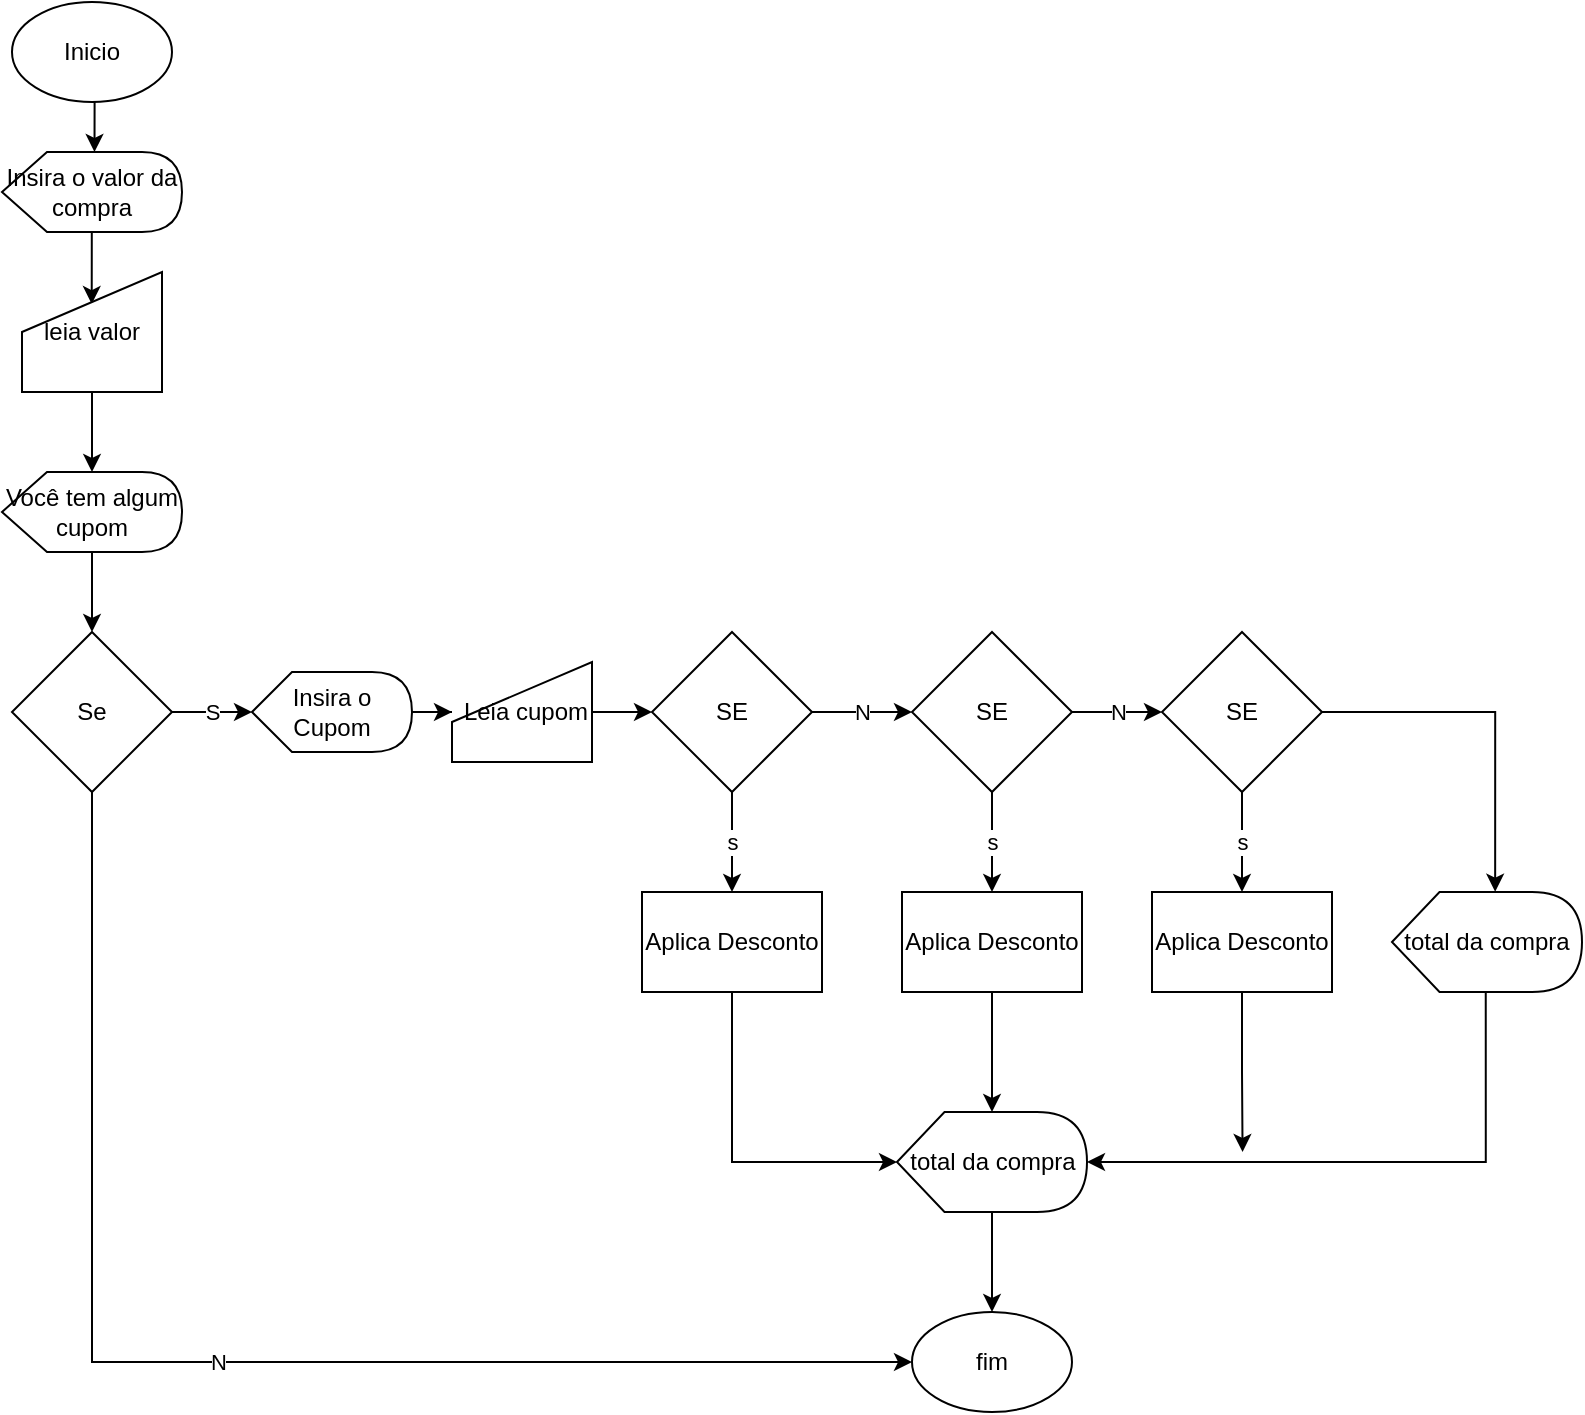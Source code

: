 <mxfile version="21.7.2" type="github">
  <diagram name="Página-1" id="n-u44Gy_A_tGLMTySl76">
    <mxGraphModel dx="366" dy="332" grid="1" gridSize="10" guides="1" tooltips="1" connect="1" arrows="1" fold="1" page="1" pageScale="1" pageWidth="827" pageHeight="1169" math="0" shadow="0">
      <root>
        <mxCell id="0" />
        <mxCell id="1" parent="0" />
        <mxCell id="nR443iB0YVj-VQvjtBSi-35" style="edgeStyle=orthogonalEdgeStyle;rounded=0;orthogonalLoop=1;jettySize=auto;html=1;exitX=0.5;exitY=1;exitDx=0;exitDy=0;entryX=0;entryY=0;entryDx=46.25;entryDy=0;entryPerimeter=0;" edge="1" parent="1" source="nR443iB0YVj-VQvjtBSi-1" target="nR443iB0YVj-VQvjtBSi-2">
          <mxGeometry relative="1" as="geometry" />
        </mxCell>
        <mxCell id="nR443iB0YVj-VQvjtBSi-1" value="Inicio" style="ellipse;whiteSpace=wrap;html=1;" vertex="1" parent="1">
          <mxGeometry x="110" y="45" width="80" height="50" as="geometry" />
        </mxCell>
        <mxCell id="nR443iB0YVj-VQvjtBSi-37" style="edgeStyle=orthogonalEdgeStyle;rounded=0;orthogonalLoop=1;jettySize=auto;html=1;exitX=0;exitY=0;exitDx=46.25;exitDy=40;exitPerimeter=0;entryX=0.498;entryY=0.267;entryDx=0;entryDy=0;entryPerimeter=0;" edge="1" parent="1" source="nR443iB0YVj-VQvjtBSi-2" target="nR443iB0YVj-VQvjtBSi-3">
          <mxGeometry relative="1" as="geometry" />
        </mxCell>
        <mxCell id="nR443iB0YVj-VQvjtBSi-2" value="Insira o valor da compra" style="shape=display;whiteSpace=wrap;html=1;" vertex="1" parent="1">
          <mxGeometry x="105" y="120" width="90" height="40" as="geometry" />
        </mxCell>
        <mxCell id="nR443iB0YVj-VQvjtBSi-317" style="edgeStyle=orthogonalEdgeStyle;rounded=0;orthogonalLoop=1;jettySize=auto;html=1;exitX=0.5;exitY=1;exitDx=0;exitDy=0;" edge="1" parent="1" source="nR443iB0YVj-VQvjtBSi-3" target="nR443iB0YVj-VQvjtBSi-4">
          <mxGeometry relative="1" as="geometry" />
        </mxCell>
        <mxCell id="nR443iB0YVj-VQvjtBSi-3" value="leia valor" style="shape=manualInput;whiteSpace=wrap;html=1;strokeColor=default;gradientColor=none;" vertex="1" parent="1">
          <mxGeometry x="115" y="180" width="70" height="60" as="geometry" />
        </mxCell>
        <mxCell id="nR443iB0YVj-VQvjtBSi-41" value="" style="edgeStyle=orthogonalEdgeStyle;rounded=0;orthogonalLoop=1;jettySize=auto;html=1;" edge="1" parent="1" source="nR443iB0YVj-VQvjtBSi-4" target="nR443iB0YVj-VQvjtBSi-17">
          <mxGeometry relative="1" as="geometry" />
        </mxCell>
        <mxCell id="nR443iB0YVj-VQvjtBSi-4" value="Você tem algum cupom" style="shape=display;whiteSpace=wrap;html=1;" vertex="1" parent="1">
          <mxGeometry x="105" y="280" width="90" height="40" as="geometry" />
        </mxCell>
        <mxCell id="nR443iB0YVj-VQvjtBSi-43" value="S" style="edgeStyle=orthogonalEdgeStyle;rounded=0;orthogonalLoop=1;jettySize=auto;html=1;exitX=1;exitY=0.5;exitDx=0;exitDy=0;entryX=0;entryY=0.5;entryDx=0;entryDy=0;entryPerimeter=0;" edge="1" parent="1" source="nR443iB0YVj-VQvjtBSi-17" target="nR443iB0YVj-VQvjtBSi-19">
          <mxGeometry relative="1" as="geometry">
            <mxPoint x="240" y="300" as="targetPoint" />
          </mxGeometry>
        </mxCell>
        <mxCell id="nR443iB0YVj-VQvjtBSi-63" value="N" style="edgeStyle=orthogonalEdgeStyle;rounded=0;orthogonalLoop=1;jettySize=auto;html=1;exitX=0.5;exitY=1;exitDx=0;exitDy=0;entryX=0;entryY=0.5;entryDx=0;entryDy=0;" edge="1" parent="1" source="nR443iB0YVj-VQvjtBSi-17" target="nR443iB0YVj-VQvjtBSi-51">
          <mxGeometry relative="1" as="geometry">
            <mxPoint x="150" y="720" as="targetPoint" />
          </mxGeometry>
        </mxCell>
        <mxCell id="nR443iB0YVj-VQvjtBSi-17" value="Se" style="rhombus;whiteSpace=wrap;html=1;" vertex="1" parent="1">
          <mxGeometry x="110" y="360" width="80" height="80" as="geometry" />
        </mxCell>
        <mxCell id="nR443iB0YVj-VQvjtBSi-42" value="" style="edgeStyle=orthogonalEdgeStyle;rounded=0;orthogonalLoop=1;jettySize=auto;html=1;" edge="1" parent="1" source="nR443iB0YVj-VQvjtBSi-19" target="nR443iB0YVj-VQvjtBSi-24">
          <mxGeometry relative="1" as="geometry" />
        </mxCell>
        <mxCell id="nR443iB0YVj-VQvjtBSi-19" value="Insira o Cupom" style="shape=display;whiteSpace=wrap;html=1;" vertex="1" parent="1">
          <mxGeometry x="230" y="380" width="80" height="40" as="geometry" />
        </mxCell>
        <mxCell id="nR443iB0YVj-VQvjtBSi-66" style="edgeStyle=orthogonalEdgeStyle;rounded=0;orthogonalLoop=1;jettySize=auto;html=1;exitX=1;exitY=0.5;exitDx=0;exitDy=0;entryX=0;entryY=0.5;entryDx=0;entryDy=0;" edge="1" parent="1" source="nR443iB0YVj-VQvjtBSi-24" target="nR443iB0YVj-VQvjtBSi-29">
          <mxGeometry relative="1" as="geometry" />
        </mxCell>
        <mxCell id="nR443iB0YVj-VQvjtBSi-24" value="&lt;div style=&quot;text-align: center;&quot;&gt;&lt;span style=&quot;background-color: initial;&quot;&gt;Leia cupom&lt;/span&gt;&lt;br&gt;&lt;/div&gt;" style="shape=manualInput;whiteSpace=wrap;html=1;align=right;" vertex="1" parent="1">
          <mxGeometry x="330" y="375" width="70" height="50" as="geometry" />
        </mxCell>
        <mxCell id="nR443iB0YVj-VQvjtBSi-38" value="N" style="edgeStyle=orthogonalEdgeStyle;rounded=0;orthogonalLoop=1;jettySize=auto;html=1;exitX=1;exitY=0.5;exitDx=0;exitDy=0;entryX=0;entryY=0.5;entryDx=0;entryDy=0;" edge="1" parent="1" source="nR443iB0YVj-VQvjtBSi-29" target="nR443iB0YVj-VQvjtBSi-30">
          <mxGeometry relative="1" as="geometry" />
        </mxCell>
        <mxCell id="nR443iB0YVj-VQvjtBSi-47" value="s" style="edgeStyle=orthogonalEdgeStyle;rounded=0;orthogonalLoop=1;jettySize=auto;html=1;" edge="1" parent="1" source="nR443iB0YVj-VQvjtBSi-29" target="nR443iB0YVj-VQvjtBSi-44">
          <mxGeometry relative="1" as="geometry" />
        </mxCell>
        <mxCell id="nR443iB0YVj-VQvjtBSi-29" value="SE" style="rhombus;whiteSpace=wrap;html=1;" vertex="1" parent="1">
          <mxGeometry x="430" y="360" width="80" height="80" as="geometry" />
        </mxCell>
        <mxCell id="nR443iB0YVj-VQvjtBSi-39" value="N" style="edgeStyle=orthogonalEdgeStyle;rounded=0;orthogonalLoop=1;jettySize=auto;html=1;exitX=1;exitY=0.5;exitDx=0;exitDy=0;entryX=0;entryY=0.5;entryDx=0;entryDy=0;" edge="1" parent="1" source="nR443iB0YVj-VQvjtBSi-30" target="nR443iB0YVj-VQvjtBSi-31">
          <mxGeometry relative="1" as="geometry" />
        </mxCell>
        <mxCell id="nR443iB0YVj-VQvjtBSi-48" value="s" style="edgeStyle=orthogonalEdgeStyle;rounded=0;orthogonalLoop=1;jettySize=auto;html=1;" edge="1" parent="1" source="nR443iB0YVj-VQvjtBSi-30" target="nR443iB0YVj-VQvjtBSi-45">
          <mxGeometry relative="1" as="geometry" />
        </mxCell>
        <mxCell id="nR443iB0YVj-VQvjtBSi-30" value="SE" style="rhombus;whiteSpace=wrap;html=1;" vertex="1" parent="1">
          <mxGeometry x="560" y="360" width="80" height="80" as="geometry" />
        </mxCell>
        <mxCell id="nR443iB0YVj-VQvjtBSi-49" value="s" style="edgeStyle=orthogonalEdgeStyle;rounded=0;orthogonalLoop=1;jettySize=auto;html=1;" edge="1" parent="1" source="nR443iB0YVj-VQvjtBSi-31" target="nR443iB0YVj-VQvjtBSi-46">
          <mxGeometry relative="1" as="geometry" />
        </mxCell>
        <mxCell id="nR443iB0YVj-VQvjtBSi-319" style="edgeStyle=orthogonalEdgeStyle;rounded=0;orthogonalLoop=1;jettySize=auto;html=1;exitX=1;exitY=0.5;exitDx=0;exitDy=0;entryX=0.543;entryY=-0.003;entryDx=0;entryDy=0;entryPerimeter=0;" edge="1" parent="1" source="nR443iB0YVj-VQvjtBSi-31" target="nR443iB0YVj-VQvjtBSi-318">
          <mxGeometry relative="1" as="geometry">
            <mxPoint x="850" y="400.238" as="targetPoint" />
          </mxGeometry>
        </mxCell>
        <mxCell id="nR443iB0YVj-VQvjtBSi-31" value="SE" style="rhombus;whiteSpace=wrap;html=1;" vertex="1" parent="1">
          <mxGeometry x="685" y="360" width="80" height="80" as="geometry" />
        </mxCell>
        <mxCell id="nR443iB0YVj-VQvjtBSi-64" style="edgeStyle=orthogonalEdgeStyle;rounded=0;orthogonalLoop=1;jettySize=auto;html=1;exitX=0.5;exitY=1;exitDx=0;exitDy=0;entryX=0;entryY=0.5;entryDx=0;entryDy=0;entryPerimeter=0;" edge="1" parent="1" source="nR443iB0YVj-VQvjtBSi-44" target="nR443iB0YVj-VQvjtBSi-58">
          <mxGeometry relative="1" as="geometry">
            <mxPoint x="449.857" y="620" as="targetPoint" />
          </mxGeometry>
        </mxCell>
        <mxCell id="nR443iB0YVj-VQvjtBSi-44" value="Aplica Desconto" style="rounded=0;whiteSpace=wrap;html=1;" vertex="1" parent="1">
          <mxGeometry x="425" y="490" width="90" height="50" as="geometry" />
        </mxCell>
        <mxCell id="nR443iB0YVj-VQvjtBSi-60" value="" style="edgeStyle=orthogonalEdgeStyle;rounded=0;orthogonalLoop=1;jettySize=auto;html=1;" edge="1" parent="1" source="nR443iB0YVj-VQvjtBSi-45" target="nR443iB0YVj-VQvjtBSi-58">
          <mxGeometry relative="1" as="geometry" />
        </mxCell>
        <mxCell id="nR443iB0YVj-VQvjtBSi-45" value="Aplica Desconto" style="rounded=0;whiteSpace=wrap;html=1;" vertex="1" parent="1">
          <mxGeometry x="555" y="490" width="90" height="50" as="geometry" />
        </mxCell>
        <mxCell id="nR443iB0YVj-VQvjtBSi-322" style="edgeStyle=orthogonalEdgeStyle;rounded=0;orthogonalLoop=1;jettySize=auto;html=1;exitX=0.5;exitY=1;exitDx=0;exitDy=0;" edge="1" parent="1" source="nR443iB0YVj-VQvjtBSi-46">
          <mxGeometry relative="1" as="geometry">
            <mxPoint x="725.286" y="620" as="targetPoint" />
          </mxGeometry>
        </mxCell>
        <mxCell id="nR443iB0YVj-VQvjtBSi-46" value="Aplica Desconto" style="rounded=0;whiteSpace=wrap;html=1;" vertex="1" parent="1">
          <mxGeometry x="680" y="490" width="90" height="50" as="geometry" />
        </mxCell>
        <mxCell id="nR443iB0YVj-VQvjtBSi-51" value="fim" style="ellipse;whiteSpace=wrap;html=1;" vertex="1" parent="1">
          <mxGeometry x="560" y="700" width="80" height="50" as="geometry" />
        </mxCell>
        <mxCell id="nR443iB0YVj-VQvjtBSi-61" value="" style="edgeStyle=orthogonalEdgeStyle;rounded=0;orthogonalLoop=1;jettySize=auto;html=1;" edge="1" parent="1" source="nR443iB0YVj-VQvjtBSi-58" target="nR443iB0YVj-VQvjtBSi-51">
          <mxGeometry relative="1" as="geometry" />
        </mxCell>
        <mxCell id="nR443iB0YVj-VQvjtBSi-58" value="total da compra" style="shape=display;whiteSpace=wrap;html=1;" vertex="1" parent="1">
          <mxGeometry x="552.5" y="600" width="95" height="50" as="geometry" />
        </mxCell>
        <mxCell id="nR443iB0YVj-VQvjtBSi-321" style="edgeStyle=orthogonalEdgeStyle;rounded=0;orthogonalLoop=1;jettySize=auto;html=1;exitX=0;exitY=0;exitDx=46.875;exitDy=50;exitPerimeter=0;entryX=1;entryY=0.5;entryDx=0;entryDy=0;entryPerimeter=0;" edge="1" parent="1" source="nR443iB0YVj-VQvjtBSi-318" target="nR443iB0YVj-VQvjtBSi-58">
          <mxGeometry relative="1" as="geometry">
            <mxPoint x="846.952" y="630" as="targetPoint" />
          </mxGeometry>
        </mxCell>
        <mxCell id="nR443iB0YVj-VQvjtBSi-318" value="total da compra" style="shape=display;whiteSpace=wrap;html=1;" vertex="1" parent="1">
          <mxGeometry x="800" y="490" width="95" height="50" as="geometry" />
        </mxCell>
      </root>
    </mxGraphModel>
  </diagram>
</mxfile>
